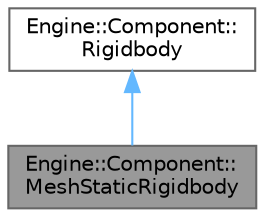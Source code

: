 digraph "Engine::Component::MeshStaticRigidbody"
{
 // LATEX_PDF_SIZE
  bgcolor="transparent";
  edge [fontname=Helvetica,fontsize=10,labelfontname=Helvetica,labelfontsize=10];
  node [fontname=Helvetica,fontsize=10,shape=box,height=0.2,width=0.4];
  Node1 [label="Engine::Component::\lMeshStaticRigidbody",height=0.2,width=0.4,color="gray40", fillcolor="grey60", style="filled", fontcolor="black",tooltip="Class used to make a Static Rigidbody from a Mesh object."];
  Node2 -> Node1 [dir="back",color="steelblue1",style="solid"];
  Node2 [label="Engine::Component::\lRigidbody",height=0.2,width=0.4,color="gray40", fillcolor="white", style="filled",URL="$class_engine_1_1_component_1_1_rigidbody.html",tooltip=" "];
}
